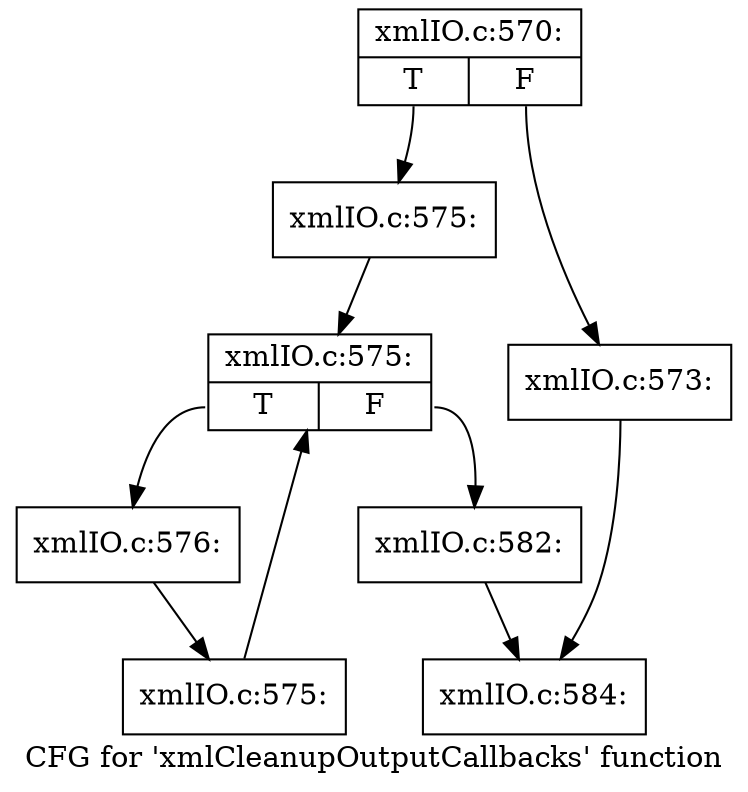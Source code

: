digraph "CFG for 'xmlCleanupOutputCallbacks' function" {
	label="CFG for 'xmlCleanupOutputCallbacks' function";

	Node0x5201a50 [shape=record,label="{xmlIO.c:570:|{<s0>T|<s1>F}}"];
	Node0x5201a50:s0 -> Node0x51bf450;
	Node0x5201a50:s1 -> Node0x51bf400;
	Node0x51bf400 [shape=record,label="{xmlIO.c:573:}"];
	Node0x51bf400 -> Node0x52051c0;
	Node0x51bf450 [shape=record,label="{xmlIO.c:575:}"];
	Node0x51bf450 -> Node0x520a560;
	Node0x520a560 [shape=record,label="{xmlIO.c:575:|{<s0>T|<s1>F}}"];
	Node0x520a560:s0 -> Node0x520a800;
	Node0x520a560:s1 -> Node0x5209780;
	Node0x520a800 [shape=record,label="{xmlIO.c:576:}"];
	Node0x520a800 -> Node0x520a770;
	Node0x520a770 [shape=record,label="{xmlIO.c:575:}"];
	Node0x520a770 -> Node0x520a560;
	Node0x5209780 [shape=record,label="{xmlIO.c:582:}"];
	Node0x5209780 -> Node0x52051c0;
	Node0x52051c0 [shape=record,label="{xmlIO.c:584:}"];
}
